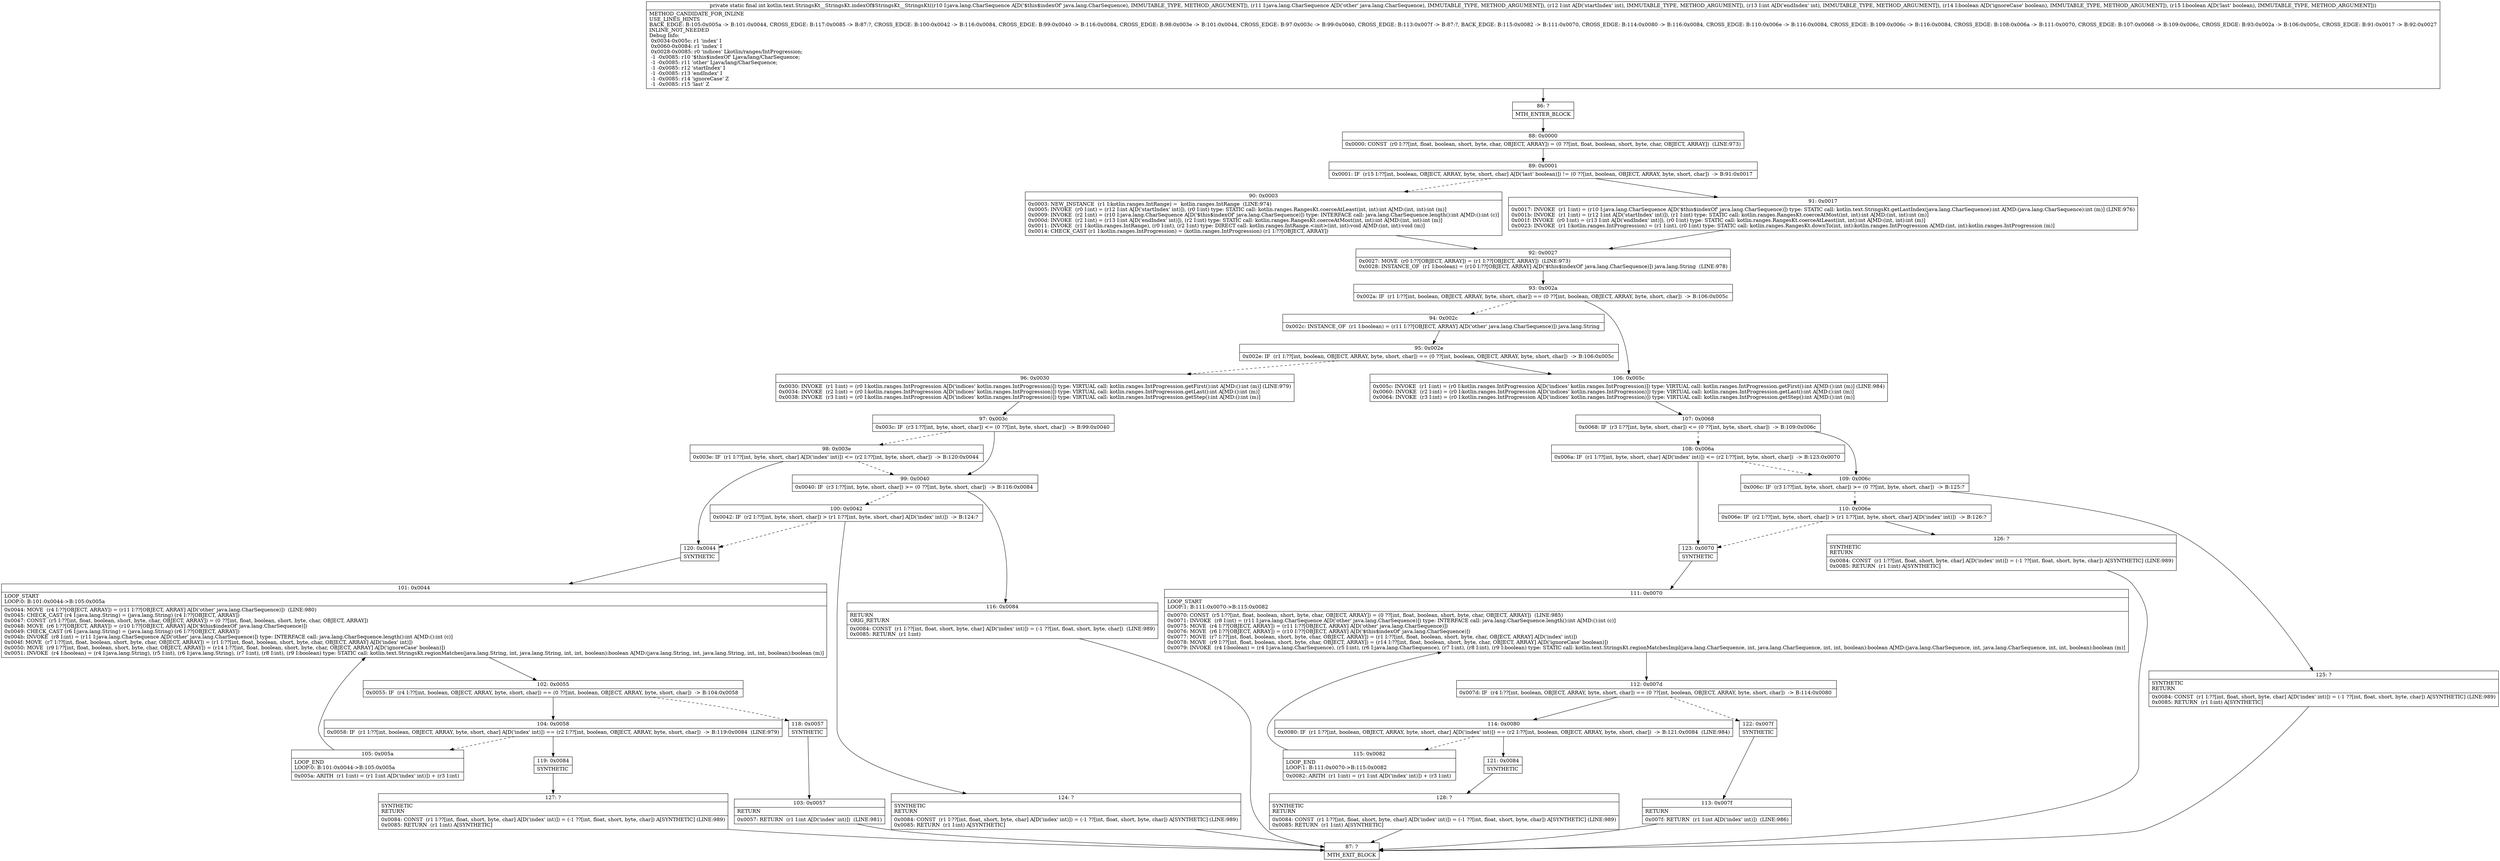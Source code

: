 digraph "CFG forkotlin.text.StringsKt__StringsKt.indexOf$StringsKt__StringsKt(Ljava\/lang\/CharSequence;Ljava\/lang\/CharSequence;IIZZ)I" {
Node_86 [shape=record,label="{86\:\ ?|MTH_ENTER_BLOCK\l}"];
Node_88 [shape=record,label="{88\:\ 0x0000|0x0000: CONST  (r0 I:??[int, float, boolean, short, byte, char, OBJECT, ARRAY]) = (0 ??[int, float, boolean, short, byte, char, OBJECT, ARRAY])  (LINE:973)\l}"];
Node_89 [shape=record,label="{89\:\ 0x0001|0x0001: IF  (r15 I:??[int, boolean, OBJECT, ARRAY, byte, short, char] A[D('last' boolean)]) != (0 ??[int, boolean, OBJECT, ARRAY, byte, short, char])  \-\> B:91:0x0017 \l}"];
Node_90 [shape=record,label="{90\:\ 0x0003|0x0003: NEW_INSTANCE  (r1 I:kotlin.ranges.IntRange) =  kotlin.ranges.IntRange  (LINE:974)\l0x0005: INVOKE  (r0 I:int) = (r12 I:int A[D('startIndex' int)]), (r0 I:int) type: STATIC call: kotlin.ranges.RangesKt.coerceAtLeast(int, int):int A[MD:(int, int):int (m)]\l0x0009: INVOKE  (r2 I:int) = (r10 I:java.lang.CharSequence A[D('$this$indexOf' java.lang.CharSequence)]) type: INTERFACE call: java.lang.CharSequence.length():int A[MD:():int (c)]\l0x000d: INVOKE  (r2 I:int) = (r13 I:int A[D('endIndex' int)]), (r2 I:int) type: STATIC call: kotlin.ranges.RangesKt.coerceAtMost(int, int):int A[MD:(int, int):int (m)]\l0x0011: INVOKE  (r1 I:kotlin.ranges.IntRange), (r0 I:int), (r2 I:int) type: DIRECT call: kotlin.ranges.IntRange.\<init\>(int, int):void A[MD:(int, int):void (m)]\l0x0014: CHECK_CAST (r1 I:kotlin.ranges.IntProgression) = (kotlin.ranges.IntProgression) (r1 I:??[OBJECT, ARRAY]) \l}"];
Node_92 [shape=record,label="{92\:\ 0x0027|0x0027: MOVE  (r0 I:??[OBJECT, ARRAY]) = (r1 I:??[OBJECT, ARRAY])  (LINE:973)\l0x0028: INSTANCE_OF  (r1 I:boolean) = (r10 I:??[OBJECT, ARRAY] A[D('$this$indexOf' java.lang.CharSequence)]) java.lang.String  (LINE:978)\l}"];
Node_93 [shape=record,label="{93\:\ 0x002a|0x002a: IF  (r1 I:??[int, boolean, OBJECT, ARRAY, byte, short, char]) == (0 ??[int, boolean, OBJECT, ARRAY, byte, short, char])  \-\> B:106:0x005c \l}"];
Node_94 [shape=record,label="{94\:\ 0x002c|0x002c: INSTANCE_OF  (r1 I:boolean) = (r11 I:??[OBJECT, ARRAY] A[D('other' java.lang.CharSequence)]) java.lang.String \l}"];
Node_95 [shape=record,label="{95\:\ 0x002e|0x002e: IF  (r1 I:??[int, boolean, OBJECT, ARRAY, byte, short, char]) == (0 ??[int, boolean, OBJECT, ARRAY, byte, short, char])  \-\> B:106:0x005c \l}"];
Node_96 [shape=record,label="{96\:\ 0x0030|0x0030: INVOKE  (r1 I:int) = (r0 I:kotlin.ranges.IntProgression A[D('indices' kotlin.ranges.IntProgression)]) type: VIRTUAL call: kotlin.ranges.IntProgression.getFirst():int A[MD:():int (m)] (LINE:979)\l0x0034: INVOKE  (r2 I:int) = (r0 I:kotlin.ranges.IntProgression A[D('indices' kotlin.ranges.IntProgression)]) type: VIRTUAL call: kotlin.ranges.IntProgression.getLast():int A[MD:():int (m)]\l0x0038: INVOKE  (r3 I:int) = (r0 I:kotlin.ranges.IntProgression A[D('indices' kotlin.ranges.IntProgression)]) type: VIRTUAL call: kotlin.ranges.IntProgression.getStep():int A[MD:():int (m)]\l}"];
Node_97 [shape=record,label="{97\:\ 0x003c|0x003c: IF  (r3 I:??[int, byte, short, char]) \<= (0 ??[int, byte, short, char])  \-\> B:99:0x0040 \l}"];
Node_98 [shape=record,label="{98\:\ 0x003e|0x003e: IF  (r1 I:??[int, byte, short, char] A[D('index' int)]) \<= (r2 I:??[int, byte, short, char])  \-\> B:120:0x0044 \l}"];
Node_120 [shape=record,label="{120\:\ 0x0044|SYNTHETIC\l}"];
Node_101 [shape=record,label="{101\:\ 0x0044|LOOP_START\lLOOP:0: B:101:0x0044\-\>B:105:0x005a\l|0x0044: MOVE  (r4 I:??[OBJECT, ARRAY]) = (r11 I:??[OBJECT, ARRAY] A[D('other' java.lang.CharSequence)])  (LINE:980)\l0x0045: CHECK_CAST (r4 I:java.lang.String) = (java.lang.String) (r4 I:??[OBJECT, ARRAY]) \l0x0047: CONST  (r5 I:??[int, float, boolean, short, byte, char, OBJECT, ARRAY]) = (0 ??[int, float, boolean, short, byte, char, OBJECT, ARRAY]) \l0x0048: MOVE  (r6 I:??[OBJECT, ARRAY]) = (r10 I:??[OBJECT, ARRAY] A[D('$this$indexOf' java.lang.CharSequence)]) \l0x0049: CHECK_CAST (r6 I:java.lang.String) = (java.lang.String) (r6 I:??[OBJECT, ARRAY]) \l0x004b: INVOKE  (r8 I:int) = (r11 I:java.lang.CharSequence A[D('other' java.lang.CharSequence)]) type: INTERFACE call: java.lang.CharSequence.length():int A[MD:():int (c)]\l0x004f: MOVE  (r7 I:??[int, float, boolean, short, byte, char, OBJECT, ARRAY]) = (r1 I:??[int, float, boolean, short, byte, char, OBJECT, ARRAY] A[D('index' int)]) \l0x0050: MOVE  (r9 I:??[int, float, boolean, short, byte, char, OBJECT, ARRAY]) = (r14 I:??[int, float, boolean, short, byte, char, OBJECT, ARRAY] A[D('ignoreCase' boolean)]) \l0x0051: INVOKE  (r4 I:boolean) = (r4 I:java.lang.String), (r5 I:int), (r6 I:java.lang.String), (r7 I:int), (r8 I:int), (r9 I:boolean) type: STATIC call: kotlin.text.StringsKt.regionMatches(java.lang.String, int, java.lang.String, int, int, boolean):boolean A[MD:(java.lang.String, int, java.lang.String, int, int, boolean):boolean (m)]\l}"];
Node_102 [shape=record,label="{102\:\ 0x0055|0x0055: IF  (r4 I:??[int, boolean, OBJECT, ARRAY, byte, short, char]) == (0 ??[int, boolean, OBJECT, ARRAY, byte, short, char])  \-\> B:104:0x0058 \l}"];
Node_104 [shape=record,label="{104\:\ 0x0058|0x0058: IF  (r1 I:??[int, boolean, OBJECT, ARRAY, byte, short, char] A[D('index' int)]) == (r2 I:??[int, boolean, OBJECT, ARRAY, byte, short, char])  \-\> B:119:0x0084  (LINE:979)\l}"];
Node_105 [shape=record,label="{105\:\ 0x005a|LOOP_END\lLOOP:0: B:101:0x0044\-\>B:105:0x005a\l|0x005a: ARITH  (r1 I:int) = (r1 I:int A[D('index' int)]) + (r3 I:int) \l}"];
Node_119 [shape=record,label="{119\:\ 0x0084|SYNTHETIC\l}"];
Node_127 [shape=record,label="{127\:\ ?|SYNTHETIC\lRETURN\l|0x0084: CONST  (r1 I:??[int, float, short, byte, char] A[D('index' int)]) = (\-1 ??[int, float, short, byte, char]) A[SYNTHETIC] (LINE:989)\l0x0085: RETURN  (r1 I:int) A[SYNTHETIC]\l}"];
Node_87 [shape=record,label="{87\:\ ?|MTH_EXIT_BLOCK\l}"];
Node_118 [shape=record,label="{118\:\ 0x0057|SYNTHETIC\l}"];
Node_103 [shape=record,label="{103\:\ 0x0057|RETURN\l|0x0057: RETURN  (r1 I:int A[D('index' int)])  (LINE:981)\l}"];
Node_99 [shape=record,label="{99\:\ 0x0040|0x0040: IF  (r3 I:??[int, byte, short, char]) \>= (0 ??[int, byte, short, char])  \-\> B:116:0x0084 \l}"];
Node_100 [shape=record,label="{100\:\ 0x0042|0x0042: IF  (r2 I:??[int, byte, short, char]) \> (r1 I:??[int, byte, short, char] A[D('index' int)])  \-\> B:124:? \l}"];
Node_124 [shape=record,label="{124\:\ ?|SYNTHETIC\lRETURN\l|0x0084: CONST  (r1 I:??[int, float, short, byte, char] A[D('index' int)]) = (\-1 ??[int, float, short, byte, char]) A[SYNTHETIC] (LINE:989)\l0x0085: RETURN  (r1 I:int) A[SYNTHETIC]\l}"];
Node_116 [shape=record,label="{116\:\ 0x0084|RETURN\lORIG_RETURN\l|0x0084: CONST  (r1 I:??[int, float, short, byte, char] A[D('index' int)]) = (\-1 ??[int, float, short, byte, char])  (LINE:989)\l0x0085: RETURN  (r1 I:int) \l}"];
Node_106 [shape=record,label="{106\:\ 0x005c|0x005c: INVOKE  (r1 I:int) = (r0 I:kotlin.ranges.IntProgression A[D('indices' kotlin.ranges.IntProgression)]) type: VIRTUAL call: kotlin.ranges.IntProgression.getFirst():int A[MD:():int (m)] (LINE:984)\l0x0060: INVOKE  (r2 I:int) = (r0 I:kotlin.ranges.IntProgression A[D('indices' kotlin.ranges.IntProgression)]) type: VIRTUAL call: kotlin.ranges.IntProgression.getLast():int A[MD:():int (m)]\l0x0064: INVOKE  (r3 I:int) = (r0 I:kotlin.ranges.IntProgression A[D('indices' kotlin.ranges.IntProgression)]) type: VIRTUAL call: kotlin.ranges.IntProgression.getStep():int A[MD:():int (m)]\l}"];
Node_107 [shape=record,label="{107\:\ 0x0068|0x0068: IF  (r3 I:??[int, byte, short, char]) \<= (0 ??[int, byte, short, char])  \-\> B:109:0x006c \l}"];
Node_108 [shape=record,label="{108\:\ 0x006a|0x006a: IF  (r1 I:??[int, byte, short, char] A[D('index' int)]) \<= (r2 I:??[int, byte, short, char])  \-\> B:123:0x0070 \l}"];
Node_123 [shape=record,label="{123\:\ 0x0070|SYNTHETIC\l}"];
Node_111 [shape=record,label="{111\:\ 0x0070|LOOP_START\lLOOP:1: B:111:0x0070\-\>B:115:0x0082\l|0x0070: CONST  (r5 I:??[int, float, boolean, short, byte, char, OBJECT, ARRAY]) = (0 ??[int, float, boolean, short, byte, char, OBJECT, ARRAY])  (LINE:985)\l0x0071: INVOKE  (r8 I:int) = (r11 I:java.lang.CharSequence A[D('other' java.lang.CharSequence)]) type: INTERFACE call: java.lang.CharSequence.length():int A[MD:():int (c)]\l0x0075: MOVE  (r4 I:??[OBJECT, ARRAY]) = (r11 I:??[OBJECT, ARRAY] A[D('other' java.lang.CharSequence)]) \l0x0076: MOVE  (r6 I:??[OBJECT, ARRAY]) = (r10 I:??[OBJECT, ARRAY] A[D('$this$indexOf' java.lang.CharSequence)]) \l0x0077: MOVE  (r7 I:??[int, float, boolean, short, byte, char, OBJECT, ARRAY]) = (r1 I:??[int, float, boolean, short, byte, char, OBJECT, ARRAY] A[D('index' int)]) \l0x0078: MOVE  (r9 I:??[int, float, boolean, short, byte, char, OBJECT, ARRAY]) = (r14 I:??[int, float, boolean, short, byte, char, OBJECT, ARRAY] A[D('ignoreCase' boolean)]) \l0x0079: INVOKE  (r4 I:boolean) = (r4 I:java.lang.CharSequence), (r5 I:int), (r6 I:java.lang.CharSequence), (r7 I:int), (r8 I:int), (r9 I:boolean) type: STATIC call: kotlin.text.StringsKt.regionMatchesImpl(java.lang.CharSequence, int, java.lang.CharSequence, int, int, boolean):boolean A[MD:(java.lang.CharSequence, int, java.lang.CharSequence, int, int, boolean):boolean (m)]\l}"];
Node_112 [shape=record,label="{112\:\ 0x007d|0x007d: IF  (r4 I:??[int, boolean, OBJECT, ARRAY, byte, short, char]) == (0 ??[int, boolean, OBJECT, ARRAY, byte, short, char])  \-\> B:114:0x0080 \l}"];
Node_114 [shape=record,label="{114\:\ 0x0080|0x0080: IF  (r1 I:??[int, boolean, OBJECT, ARRAY, byte, short, char] A[D('index' int)]) == (r2 I:??[int, boolean, OBJECT, ARRAY, byte, short, char])  \-\> B:121:0x0084  (LINE:984)\l}"];
Node_115 [shape=record,label="{115\:\ 0x0082|LOOP_END\lLOOP:1: B:111:0x0070\-\>B:115:0x0082\l|0x0082: ARITH  (r1 I:int) = (r1 I:int A[D('index' int)]) + (r3 I:int) \l}"];
Node_121 [shape=record,label="{121\:\ 0x0084|SYNTHETIC\l}"];
Node_128 [shape=record,label="{128\:\ ?|SYNTHETIC\lRETURN\l|0x0084: CONST  (r1 I:??[int, float, short, byte, char] A[D('index' int)]) = (\-1 ??[int, float, short, byte, char]) A[SYNTHETIC] (LINE:989)\l0x0085: RETURN  (r1 I:int) A[SYNTHETIC]\l}"];
Node_122 [shape=record,label="{122\:\ 0x007f|SYNTHETIC\l}"];
Node_113 [shape=record,label="{113\:\ 0x007f|RETURN\l|0x007f: RETURN  (r1 I:int A[D('index' int)])  (LINE:986)\l}"];
Node_109 [shape=record,label="{109\:\ 0x006c|0x006c: IF  (r3 I:??[int, byte, short, char]) \>= (0 ??[int, byte, short, char])  \-\> B:125:? \l}"];
Node_110 [shape=record,label="{110\:\ 0x006e|0x006e: IF  (r2 I:??[int, byte, short, char]) \> (r1 I:??[int, byte, short, char] A[D('index' int)])  \-\> B:126:? \l}"];
Node_126 [shape=record,label="{126\:\ ?|SYNTHETIC\lRETURN\l|0x0084: CONST  (r1 I:??[int, float, short, byte, char] A[D('index' int)]) = (\-1 ??[int, float, short, byte, char]) A[SYNTHETIC] (LINE:989)\l0x0085: RETURN  (r1 I:int) A[SYNTHETIC]\l}"];
Node_125 [shape=record,label="{125\:\ ?|SYNTHETIC\lRETURN\l|0x0084: CONST  (r1 I:??[int, float, short, byte, char] A[D('index' int)]) = (\-1 ??[int, float, short, byte, char]) A[SYNTHETIC] (LINE:989)\l0x0085: RETURN  (r1 I:int) A[SYNTHETIC]\l}"];
Node_91 [shape=record,label="{91\:\ 0x0017|0x0017: INVOKE  (r1 I:int) = (r10 I:java.lang.CharSequence A[D('$this$indexOf' java.lang.CharSequence)]) type: STATIC call: kotlin.text.StringsKt.getLastIndex(java.lang.CharSequence):int A[MD:(java.lang.CharSequence):int (m)] (LINE:976)\l0x001b: INVOKE  (r1 I:int) = (r12 I:int A[D('startIndex' int)]), (r1 I:int) type: STATIC call: kotlin.ranges.RangesKt.coerceAtMost(int, int):int A[MD:(int, int):int (m)]\l0x001f: INVOKE  (r0 I:int) = (r13 I:int A[D('endIndex' int)]), (r0 I:int) type: STATIC call: kotlin.ranges.RangesKt.coerceAtLeast(int, int):int A[MD:(int, int):int (m)]\l0x0023: INVOKE  (r1 I:kotlin.ranges.IntProgression) = (r1 I:int), (r0 I:int) type: STATIC call: kotlin.ranges.RangesKt.downTo(int, int):kotlin.ranges.IntProgression A[MD:(int, int):kotlin.ranges.IntProgression (m)]\l}"];
MethodNode[shape=record,label="{private static final int kotlin.text.StringsKt__StringsKt.indexOf$StringsKt__StringsKt((r10 I:java.lang.CharSequence A[D('$this$indexOf' java.lang.CharSequence), IMMUTABLE_TYPE, METHOD_ARGUMENT]), (r11 I:java.lang.CharSequence A[D('other' java.lang.CharSequence), IMMUTABLE_TYPE, METHOD_ARGUMENT]), (r12 I:int A[D('startIndex' int), IMMUTABLE_TYPE, METHOD_ARGUMENT]), (r13 I:int A[D('endIndex' int), IMMUTABLE_TYPE, METHOD_ARGUMENT]), (r14 I:boolean A[D('ignoreCase' boolean), IMMUTABLE_TYPE, METHOD_ARGUMENT]), (r15 I:boolean A[D('last' boolean), IMMUTABLE_TYPE, METHOD_ARGUMENT]))  | METHOD_CANDIDATE_FOR_INLINE\lUSE_LINES_HINTS\lBACK_EDGE: B:105:0x005a \-\> B:101:0x0044, CROSS_EDGE: B:117:0x0085 \-\> B:87:?, CROSS_EDGE: B:100:0x0042 \-\> B:116:0x0084, CROSS_EDGE: B:99:0x0040 \-\> B:116:0x0084, CROSS_EDGE: B:98:0x003e \-\> B:101:0x0044, CROSS_EDGE: B:97:0x003c \-\> B:99:0x0040, CROSS_EDGE: B:113:0x007f \-\> B:87:?, BACK_EDGE: B:115:0x0082 \-\> B:111:0x0070, CROSS_EDGE: B:114:0x0080 \-\> B:116:0x0084, CROSS_EDGE: B:110:0x006e \-\> B:116:0x0084, CROSS_EDGE: B:109:0x006c \-\> B:116:0x0084, CROSS_EDGE: B:108:0x006a \-\> B:111:0x0070, CROSS_EDGE: B:107:0x0068 \-\> B:109:0x006c, CROSS_EDGE: B:93:0x002a \-\> B:106:0x005c, CROSS_EDGE: B:91:0x0017 \-\> B:92:0x0027\lINLINE_NOT_NEEDED\lDebug Info:\l  0x0034\-0x005c: r1 'index' I\l  0x0060\-0x0084: r1 'index' I\l  0x0028\-0x0085: r0 'indices' Lkotlin\/ranges\/IntProgression;\l  \-1 \-0x0085: r10 '$this$indexOf' Ljava\/lang\/CharSequence;\l  \-1 \-0x0085: r11 'other' Ljava\/lang\/CharSequence;\l  \-1 \-0x0085: r12 'startIndex' I\l  \-1 \-0x0085: r13 'endIndex' I\l  \-1 \-0x0085: r14 'ignoreCase' Z\l  \-1 \-0x0085: r15 'last' Z\l}"];
MethodNode -> Node_86;Node_86 -> Node_88;
Node_88 -> Node_89;
Node_89 -> Node_90[style=dashed];
Node_89 -> Node_91;
Node_90 -> Node_92;
Node_92 -> Node_93;
Node_93 -> Node_94[style=dashed];
Node_93 -> Node_106;
Node_94 -> Node_95;
Node_95 -> Node_96[style=dashed];
Node_95 -> Node_106;
Node_96 -> Node_97;
Node_97 -> Node_98[style=dashed];
Node_97 -> Node_99;
Node_98 -> Node_99[style=dashed];
Node_98 -> Node_120;
Node_120 -> Node_101;
Node_101 -> Node_102;
Node_102 -> Node_104;
Node_102 -> Node_118[style=dashed];
Node_104 -> Node_105[style=dashed];
Node_104 -> Node_119;
Node_105 -> Node_101;
Node_119 -> Node_127;
Node_127 -> Node_87;
Node_118 -> Node_103;
Node_103 -> Node_87;
Node_99 -> Node_100[style=dashed];
Node_99 -> Node_116;
Node_100 -> Node_120[style=dashed];
Node_100 -> Node_124;
Node_124 -> Node_87;
Node_116 -> Node_87;
Node_106 -> Node_107;
Node_107 -> Node_108[style=dashed];
Node_107 -> Node_109;
Node_108 -> Node_109[style=dashed];
Node_108 -> Node_123;
Node_123 -> Node_111;
Node_111 -> Node_112;
Node_112 -> Node_114;
Node_112 -> Node_122[style=dashed];
Node_114 -> Node_115[style=dashed];
Node_114 -> Node_121;
Node_115 -> Node_111;
Node_121 -> Node_128;
Node_128 -> Node_87;
Node_122 -> Node_113;
Node_113 -> Node_87;
Node_109 -> Node_110[style=dashed];
Node_109 -> Node_125;
Node_110 -> Node_123[style=dashed];
Node_110 -> Node_126;
Node_126 -> Node_87;
Node_125 -> Node_87;
Node_91 -> Node_92;
}

